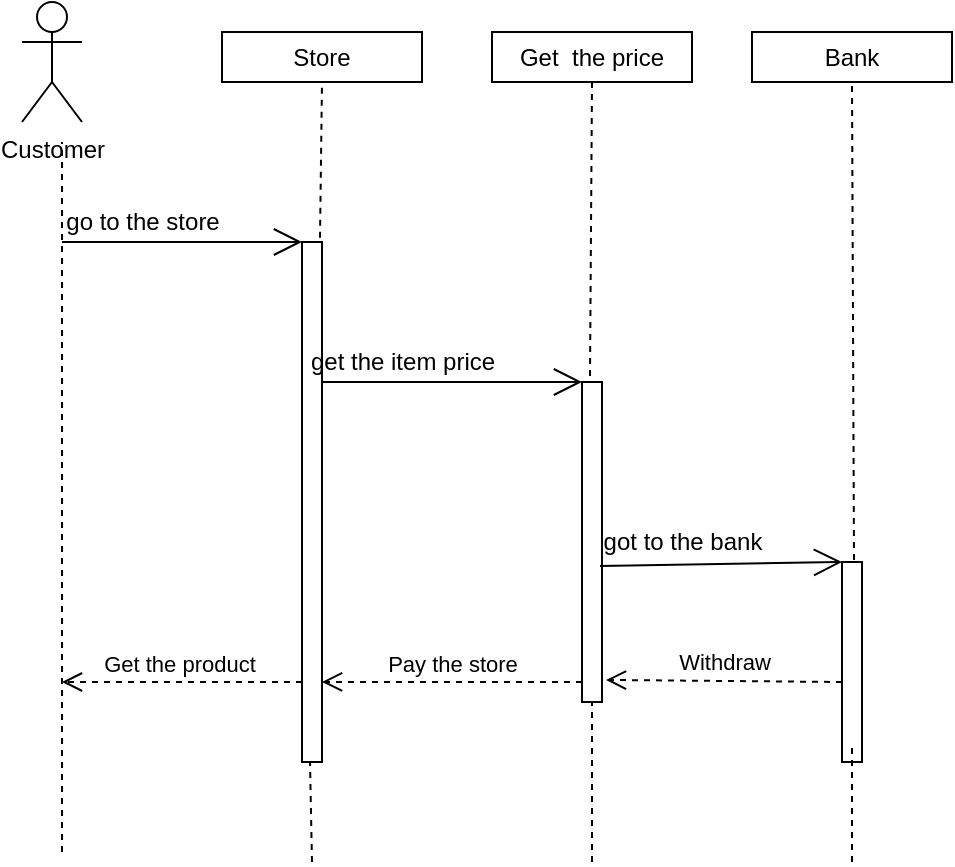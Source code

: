 <mxfile version="20.5.3" type="device"><diagram id="C5RBs43oDa-KdzZeNtuy" name="Page-1"><mxGraphModel dx="868" dy="393" grid="1" gridSize="10" guides="1" tooltips="1" connect="1" arrows="1" fold="1" page="1" pageScale="1" pageWidth="827" pageHeight="1169" math="0" shadow="0"><root><mxCell id="WIyWlLk6GJQsqaUBKTNV-0"/><mxCell id="WIyWlLk6GJQsqaUBKTNV-1" parent="WIyWlLk6GJQsqaUBKTNV-0"/><mxCell id="GS1RChsJ25dmACvWJk_6-0" value="" style="endArrow=none;dashed=1;html=1;rounded=0;" edge="1" parent="WIyWlLk6GJQsqaUBKTNV-1"><mxGeometry width="50" height="50" relative="1" as="geometry"><mxPoint x="120" y="515" as="sourcePoint"/><mxPoint x="120" y="160" as="targetPoint"/></mxGeometry></mxCell><mxCell id="GS1RChsJ25dmACvWJk_6-1" value="Customer" style="shape=umlActor;verticalLabelPosition=bottom;verticalAlign=top;html=1;outlineConnect=0;" vertex="1" parent="WIyWlLk6GJQsqaUBKTNV-1"><mxGeometry x="100" y="90" width="30" height="60" as="geometry"/></mxCell><mxCell id="GS1RChsJ25dmACvWJk_6-3" value="" style="html=1;points=[];perimeter=orthogonalPerimeter;" vertex="1" parent="WIyWlLk6GJQsqaUBKTNV-1"><mxGeometry x="240" y="210" width="10" height="260" as="geometry"/></mxCell><mxCell id="GS1RChsJ25dmACvWJk_6-4" value="" style="html=1;points=[];perimeter=orthogonalPerimeter;" vertex="1" parent="WIyWlLk6GJQsqaUBKTNV-1"><mxGeometry x="380" y="280" width="10" height="160" as="geometry"/></mxCell><mxCell id="GS1RChsJ25dmACvWJk_6-6" value="" style="endArrow=open;endFill=1;endSize=12;html=1;rounded=0;" edge="1" parent="WIyWlLk6GJQsqaUBKTNV-1"><mxGeometry width="160" relative="1" as="geometry"><mxPoint x="120" y="210" as="sourcePoint"/><mxPoint x="240" y="210" as="targetPoint"/></mxGeometry></mxCell><mxCell id="GS1RChsJ25dmACvWJk_6-7" value="" style="endArrow=open;endFill=1;endSize=12;html=1;rounded=0;" edge="1" parent="WIyWlLk6GJQsqaUBKTNV-1"><mxGeometry width="160" relative="1" as="geometry"><mxPoint x="250" y="280" as="sourcePoint"/><mxPoint x="380" y="280" as="targetPoint"/></mxGeometry></mxCell><mxCell id="GS1RChsJ25dmACvWJk_6-5" value="" style="html=1;points=[];perimeter=orthogonalPerimeter;" vertex="1" parent="WIyWlLk6GJQsqaUBKTNV-1"><mxGeometry x="510" y="370" width="10" height="100" as="geometry"/></mxCell><mxCell id="GS1RChsJ25dmACvWJk_6-10" value="" style="endArrow=open;endFill=1;endSize=12;html=1;rounded=0;exitX=0.9;exitY=0.575;exitDx=0;exitDy=0;exitPerimeter=0;" edge="1" parent="WIyWlLk6GJQsqaUBKTNV-1" source="GS1RChsJ25dmACvWJk_6-4"><mxGeometry width="160" relative="1" as="geometry"><mxPoint x="400" y="370" as="sourcePoint"/><mxPoint x="510" y="370" as="targetPoint"/></mxGeometry></mxCell><mxCell id="GS1RChsJ25dmACvWJk_6-11" value="" style="endArrow=none;dashed=1;html=1;rounded=0;entryX=0.4;entryY=1;entryDx=0;entryDy=0;entryPerimeter=0;" edge="1" parent="WIyWlLk6GJQsqaUBKTNV-1" target="GS1RChsJ25dmACvWJk_6-3"><mxGeometry width="50" height="50" relative="1" as="geometry"><mxPoint x="245" y="520" as="sourcePoint"/><mxPoint x="260" y="480" as="targetPoint"/></mxGeometry></mxCell><mxCell id="GS1RChsJ25dmACvWJk_6-12" value="" style="endArrow=none;dashed=1;html=1;rounded=0;" edge="1" parent="WIyWlLk6GJQsqaUBKTNV-1"><mxGeometry width="50" height="50" relative="1" as="geometry"><mxPoint x="385" y="520" as="sourcePoint"/><mxPoint x="385" y="440" as="targetPoint"/></mxGeometry></mxCell><mxCell id="GS1RChsJ25dmACvWJk_6-13" value="" style="endArrow=none;dashed=1;html=1;rounded=0;" edge="1" parent="WIyWlLk6GJQsqaUBKTNV-1"><mxGeometry width="50" height="50" relative="1" as="geometry"><mxPoint x="515" y="520" as="sourcePoint"/><mxPoint x="515" y="460" as="targetPoint"/></mxGeometry></mxCell><mxCell id="GS1RChsJ25dmACvWJk_6-15" value="Withdraw" style="html=1;verticalAlign=bottom;endArrow=open;dashed=1;endSize=8;rounded=0;entryX=1.2;entryY=0.931;entryDx=0;entryDy=0;entryPerimeter=0;" edge="1" parent="WIyWlLk6GJQsqaUBKTNV-1" target="GS1RChsJ25dmACvWJk_6-4"><mxGeometry relative="1" as="geometry"><mxPoint x="510" y="430" as="sourcePoint"/><mxPoint x="430" y="430" as="targetPoint"/></mxGeometry></mxCell><mxCell id="GS1RChsJ25dmACvWJk_6-16" value="Pay the store" style="html=1;verticalAlign=bottom;endArrow=open;dashed=1;endSize=8;rounded=0;entryX=1;entryY=0.846;entryDx=0;entryDy=0;entryPerimeter=0;" edge="1" parent="WIyWlLk6GJQsqaUBKTNV-1" target="GS1RChsJ25dmACvWJk_6-3"><mxGeometry relative="1" as="geometry"><mxPoint x="380" y="430" as="sourcePoint"/><mxPoint x="300" y="430" as="targetPoint"/></mxGeometry></mxCell><mxCell id="GS1RChsJ25dmACvWJk_6-17" value="Get the product&amp;nbsp;" style="html=1;verticalAlign=bottom;endArrow=open;dashed=1;endSize=8;rounded=0;" edge="1" parent="WIyWlLk6GJQsqaUBKTNV-1"><mxGeometry relative="1" as="geometry"><mxPoint x="240" y="430" as="sourcePoint"/><mxPoint x="120" y="430" as="targetPoint"/></mxGeometry></mxCell><mxCell id="GS1RChsJ25dmACvWJk_6-18" value="Store" style="rounded=0;whiteSpace=wrap;html=1;" vertex="1" parent="WIyWlLk6GJQsqaUBKTNV-1"><mxGeometry x="200" y="105" width="100" height="25" as="geometry"/></mxCell><mxCell id="GS1RChsJ25dmACvWJk_6-19" value="Get&amp;nbsp; the price" style="rounded=0;whiteSpace=wrap;html=1;" vertex="1" parent="WIyWlLk6GJQsqaUBKTNV-1"><mxGeometry x="335" y="105" width="100" height="25" as="geometry"/></mxCell><mxCell id="GS1RChsJ25dmACvWJk_6-20" value="Bank" style="rounded=0;whiteSpace=wrap;html=1;" vertex="1" parent="WIyWlLk6GJQsqaUBKTNV-1"><mxGeometry x="465" y="105" width="100" height="25" as="geometry"/></mxCell><mxCell id="GS1RChsJ25dmACvWJk_6-21" value="go to the store" style="text;html=1;align=center;verticalAlign=middle;resizable=0;points=[];autosize=1;strokeColor=none;fillColor=none;" vertex="1" parent="WIyWlLk6GJQsqaUBKTNV-1"><mxGeometry x="110" y="185" width="100" height="30" as="geometry"/></mxCell><mxCell id="GS1RChsJ25dmACvWJk_6-22" value="get the item price" style="text;html=1;align=center;verticalAlign=middle;resizable=0;points=[];autosize=1;strokeColor=none;fillColor=none;" vertex="1" parent="WIyWlLk6GJQsqaUBKTNV-1"><mxGeometry x="230" y="255" width="120" height="30" as="geometry"/></mxCell><mxCell id="GS1RChsJ25dmACvWJk_6-23" value="got to the bank" style="text;html=1;align=center;verticalAlign=middle;resizable=0;points=[];autosize=1;strokeColor=none;fillColor=none;" vertex="1" parent="WIyWlLk6GJQsqaUBKTNV-1"><mxGeometry x="380" y="345" width="100" height="30" as="geometry"/></mxCell><mxCell id="GS1RChsJ25dmACvWJk_6-24" value="" style="endArrow=none;dashed=1;html=1;rounded=0;entryX=0.5;entryY=1;entryDx=0;entryDy=0;exitX=0.9;exitY=-0.008;exitDx=0;exitDy=0;exitPerimeter=0;" edge="1" parent="WIyWlLk6GJQsqaUBKTNV-1" source="GS1RChsJ25dmACvWJk_6-3" target="GS1RChsJ25dmACvWJk_6-18"><mxGeometry width="50" height="50" relative="1" as="geometry"><mxPoint x="290" y="230" as="sourcePoint"/><mxPoint x="340" y="180" as="targetPoint"/></mxGeometry></mxCell><mxCell id="GS1RChsJ25dmACvWJk_6-25" value="" style="endArrow=none;dashed=1;html=1;rounded=0;entryX=0.5;entryY=1;entryDx=0;entryDy=0;exitX=0.4;exitY=-0.019;exitDx=0;exitDy=0;exitPerimeter=0;" edge="1" parent="WIyWlLk6GJQsqaUBKTNV-1" source="GS1RChsJ25dmACvWJk_6-4" target="GS1RChsJ25dmACvWJk_6-19"><mxGeometry width="50" height="50" relative="1" as="geometry"><mxPoint x="390" y="250" as="sourcePoint"/><mxPoint x="440" y="200" as="targetPoint"/></mxGeometry></mxCell><mxCell id="GS1RChsJ25dmACvWJk_6-26" value="" style="endArrow=none;dashed=1;html=1;rounded=0;entryX=0.5;entryY=1;entryDx=0;entryDy=0;exitX=0.6;exitY=-0.01;exitDx=0;exitDy=0;exitPerimeter=0;" edge="1" parent="WIyWlLk6GJQsqaUBKTNV-1" source="GS1RChsJ25dmACvWJk_6-5" target="GS1RChsJ25dmACvWJk_6-20"><mxGeometry width="50" height="50" relative="1" as="geometry"><mxPoint x="500" y="250" as="sourcePoint"/><mxPoint x="550" y="200" as="targetPoint"/></mxGeometry></mxCell></root></mxGraphModel></diagram></mxfile>